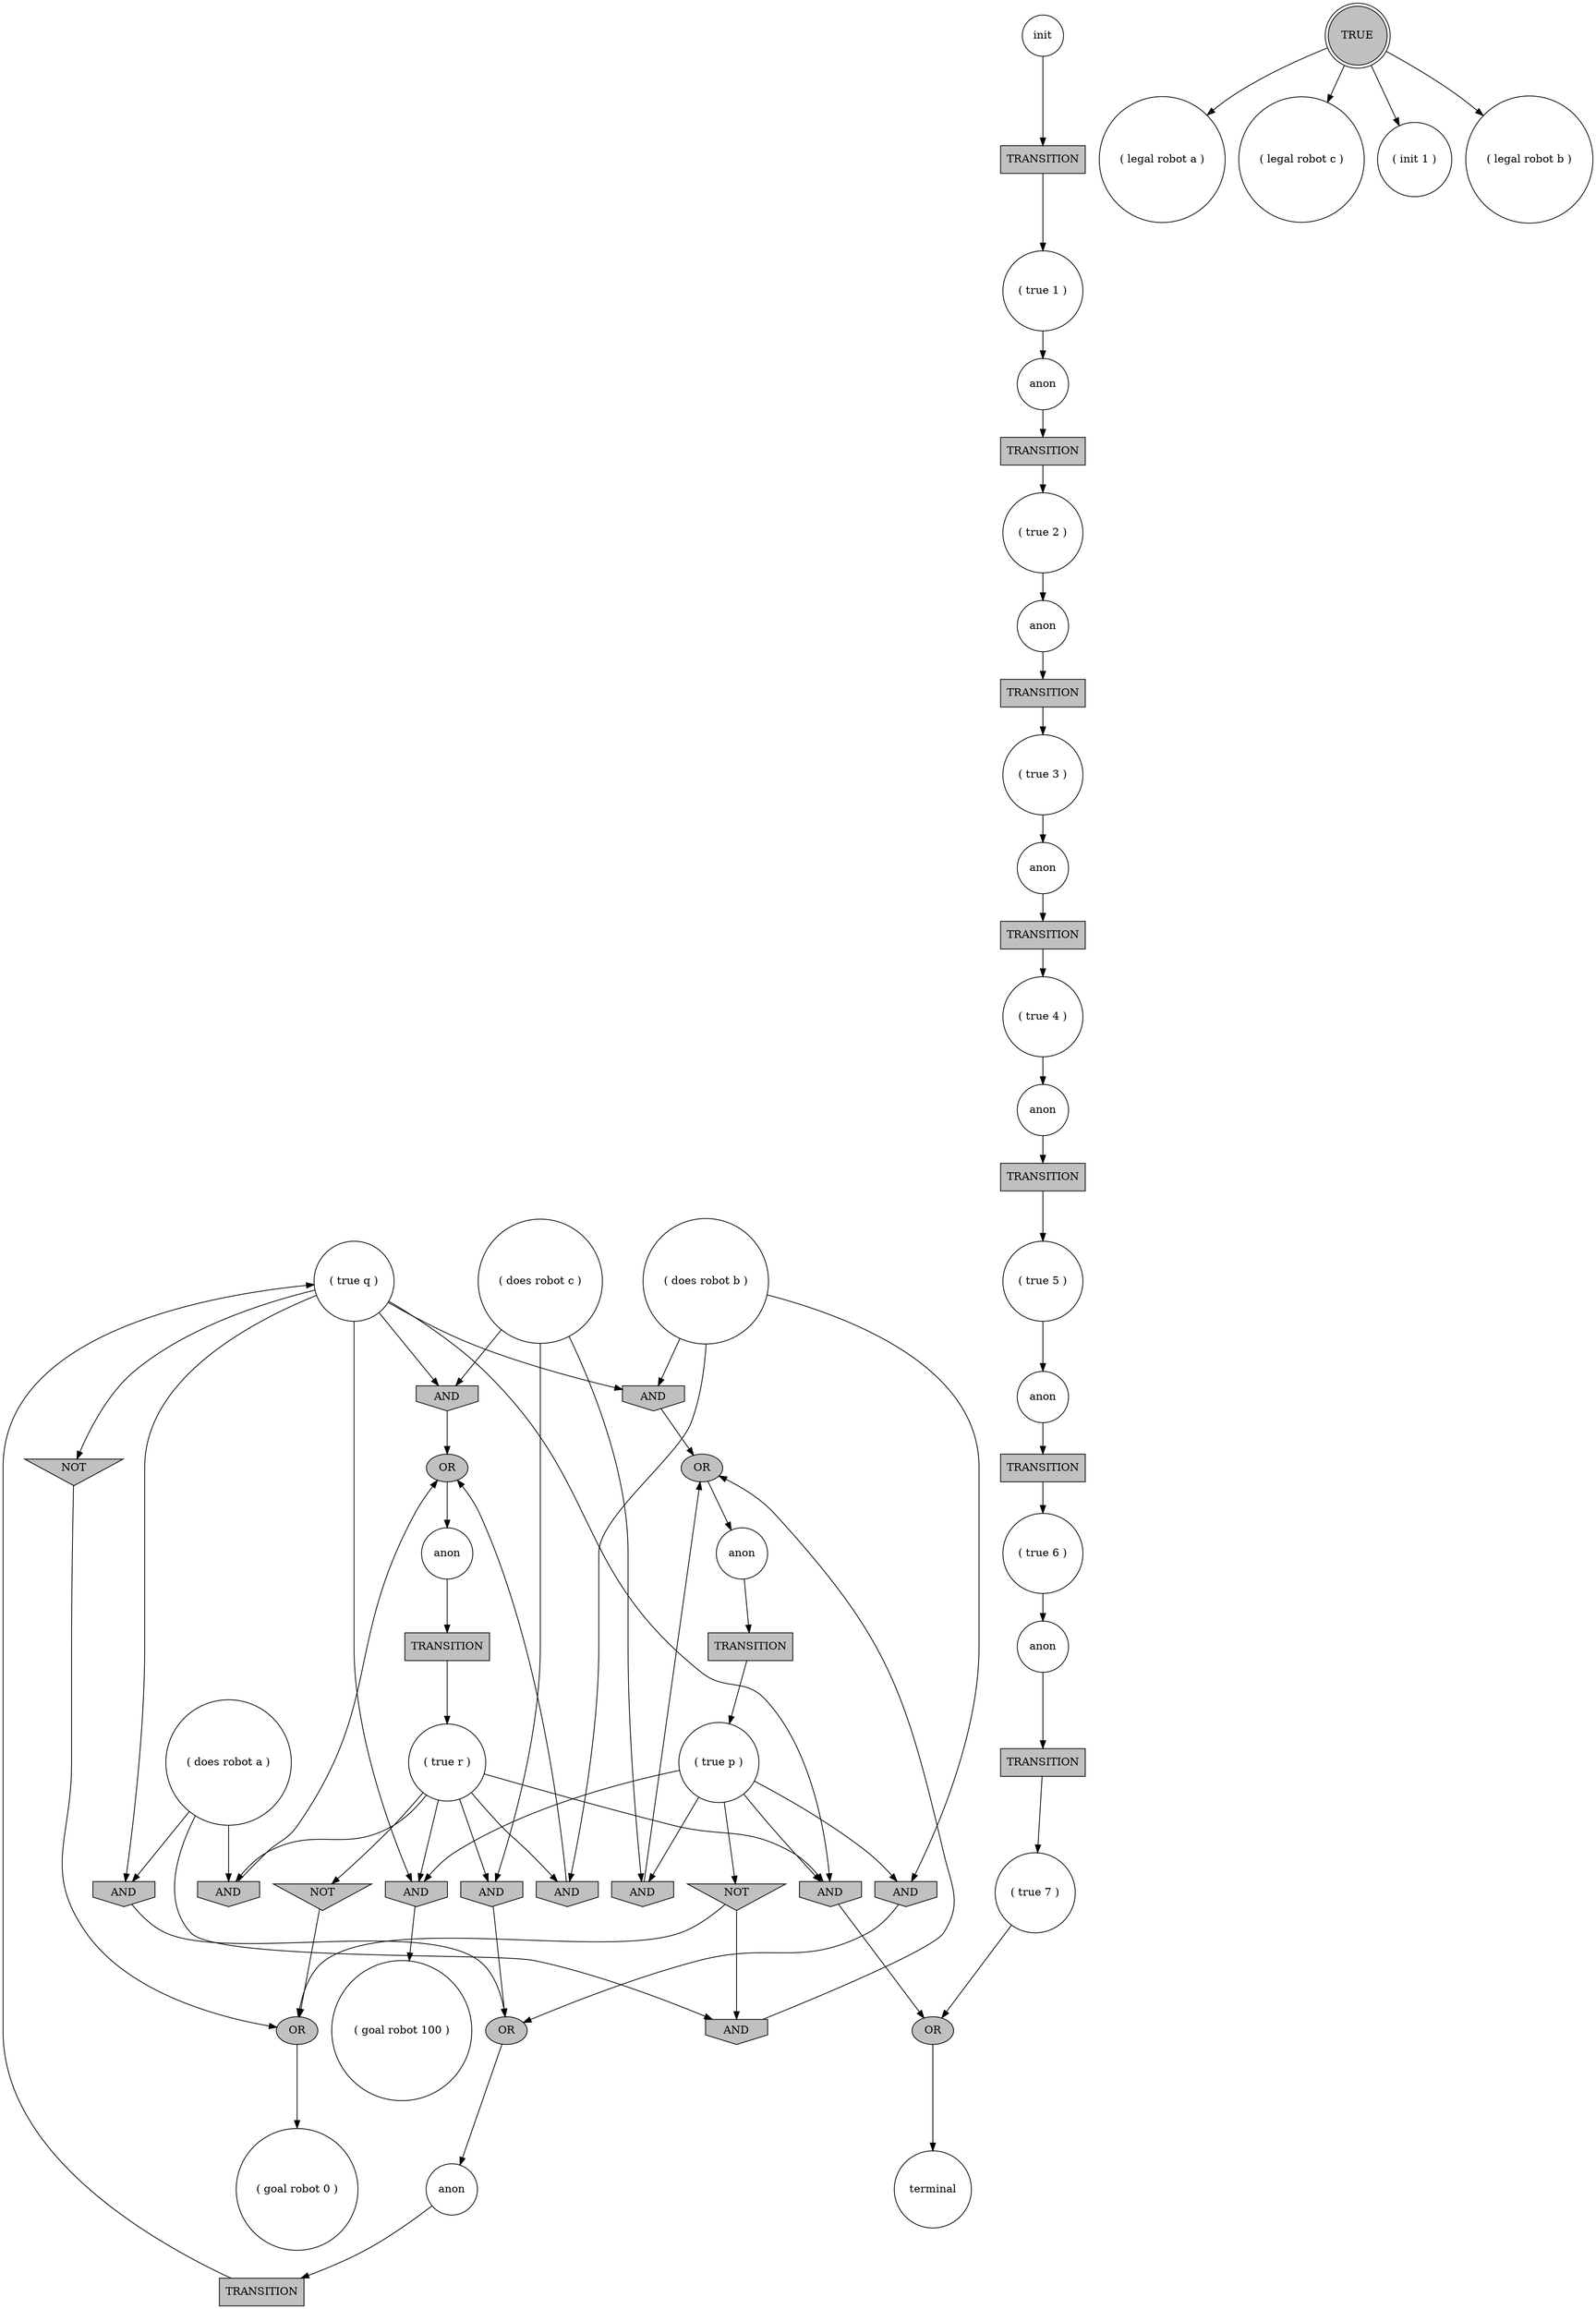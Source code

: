 digraph propNet
{
	"@58dbefd9"[shape=ellipse, style= filled, fillcolor=grey, label="OR"]; "@58dbefd9"->"@1a60826f"; 
	"@4648cf4c"[shape=circle, style= filled, fillcolor=white, label="( true q )"]; "@4648cf4c"->"@4bfabc9a"; "@4648cf4c"->"@31719b30"; "@4648cf4c"->"@7a08717c"; "@4648cf4c"->"@266b9107"; "@4648cf4c"->"@15ad7351"; "@4648cf4c"->"@6f0626fb"; 
	"@7a260320"[shape=circle, style= filled, fillcolor=white, label="anon"]; "@7a260320"->"@6313fea3"; 
	"@7192cd14"[shape=invhouse, style= filled, fillcolor=grey, label="AND"]; "@7192cd14"->"@1a054b92"; 
	"@255078db"[shape=circle, style= filled, fillcolor=white, label="( true 5 )"]; "@255078db"->"@484e888a"; 
	"@5eac06a7"[shape=circle, style= filled, fillcolor=white, label="( does robot b )"]; "@5eac06a7"->"@31719b30"; "@5eac06a7"->"@7192cd14"; "@5eac06a7"->"@6a2e0977"; 
	"@6c943219"[shape=box, style= filled, fillcolor=grey, label="TRANSITION"]; "@6c943219"->"@7d698cc0"; 
	"@1a60826f"[shape=circle, style= filled, fillcolor=white, label="terminal"]; 
	"@5b582a57"[shape=circle, style= filled, fillcolor=white, label="( true 4 )"]; "@5b582a57"->"@4cacea0"; 
	"@555d2e52"[shape=box, style= filled, fillcolor=grey, label="TRANSITION"]; "@555d2e52"->"@4bb0c16c"; 
	"@3d63b571"[shape=ellipse, style= filled, fillcolor=grey, label="OR"]; "@3d63b571"->"@36b0de75"; 
	"@1a054b92"[shape=ellipse, style= filled, fillcolor=grey, label="OR"]; "@1a054b92"->"@150c6aec"; 
	"@7c669bfd"[shape=box, style= filled, fillcolor=grey, label="TRANSITION"]; "@7c669bfd"->"@767eda83"; 
	"@59979437"[shape=circle, style= filled, fillcolor=white, label="( does robot a )"]; "@59979437"->"@7a08717c"; "@59979437"->"@18fe3256"; "@59979437"->"@3e7a2910"; 
	"@20f267d4"[shape=circle, style= filled, fillcolor=white, label="( true 1 )"]; "@20f267d4"->"@3c26640a"; 
	"@4479e95e"[shape=circle, style= filled, fillcolor=white, label="( true 7 )"]; "@4479e95e"->"@58dbefd9"; 
	"@18fe3256"[shape=invhouse, style= filled, fillcolor=grey, label="AND"]; "@18fe3256"->"@1a054b92"; 
	"@7d698cc0"[shape=circle, style= filled, fillcolor=white, label="( true r )"]; "@7d698cc0"->"@4bfabc9a"; "@7d698cc0"->"@5ba8b79a"; "@7d698cc0"->"@11b2d280"; "@7d698cc0"->"@7192cd14"; "@7d698cc0"->"@18fe3256"; "@7d698cc0"->"@266b9107"; 
	"@3c26640a"[shape=circle, style= filled, fillcolor=white, label="anon"]; "@3c26640a"->"@555d2e52"; 
	"@1fa81184"[shape=box, style= filled, fillcolor=grey, label="TRANSITION"]; "@1fa81184"->"@4648cf4c"; 
	"@1ee1794c"[shape=circle, style= filled, fillcolor=white, label="( legal robot a )"]; 
	"@560df3a3"[shape=ellipse, style= filled, fillcolor=grey, label="OR"]; "@560df3a3"->"@4978541c"; 
	"@7a8ca07"[shape=circle, style= filled, fillcolor=white, label="( does robot c )"]; "@7a8ca07"->"@11b2d280"; "@7a8ca07"->"@3abd6e7b"; "@7a8ca07"->"@15ad7351"; 
	"@3416cdb9"[shape=circle, style= filled, fillcolor=white, label="( goal robot 0 )"]; 
	"@6313fea3"[shape=box, style= filled, fillcolor=grey, label="TRANSITION"]; "@6313fea3"->"@5b582a57"; 
	"@5f35da87"[shape=invtriangle, style= filled, fillcolor=grey, label="NOT"]; "@5f35da87"->"@7199d720"; "@5f35da87"->"@3e7a2910"; 
	"@5ba8b79a"[shape=invtriangle, style= filled, fillcolor=grey, label="NOT"]; "@5ba8b79a"->"@7199d720"; 
	"@11b2d280"[shape=invhouse, style= filled, fillcolor=grey, label="AND"]; "@11b2d280"->"@3d63b571"; 
	"@26dacde"[shape=circle, style= filled, fillcolor=white, label="( true 6 )"]; "@26dacde"->"@3c62c692"; 
	"@7199d720"[shape=ellipse, style= filled, fillcolor=grey, label="OR"]; "@7199d720"->"@3416cdb9"; 
	"@11d8bb64"[shape=doublecircle, style= filled, fillcolor=grey, label="TRUE"]; "@11d8bb64"->"@cf0d8"; "@11d8bb64"->"@4a36f26f"; "@11d8bb64"->"@7ae72d3"; "@11d8bb64"->"@1ee1794c"; 
	"@31719b30"[shape=invhouse, style= filled, fillcolor=grey, label="AND"]; "@31719b30"->"@560df3a3"; 
	"@484e888a"[shape=circle, style= filled, fillcolor=white, label="anon"]; "@484e888a"->"@29c734bc"; 
	"@36b0de75"[shape=circle, style= filled, fillcolor=white, label="anon"]; "@36b0de75"->"@1fa81184"; 
	"@1f0e144b"[shape=box, style= filled, fillcolor=grey, label="TRANSITION"]; "@1f0e144b"->"@255078db"; 
	"@3abd6e7b"[shape=invhouse, style= filled, fillcolor=grey, label="AND"]; "@3abd6e7b"->"@560df3a3"; 
	"@cf0d8"[shape=circle, style= filled, fillcolor=white, label="( legal robot c )"]; 
	"@396c3e34"[shape=circle, style= filled, fillcolor=white, label="( true p )"]; "@396c3e34"->"@4bfabc9a"; "@396c3e34"->"@5f35da87"; "@396c3e34"->"@3abd6e7b"; "@396c3e34"->"@6a2e0977"; "@396c3e34"->"@266b9107"; 
	"@6a2e0977"[shape=invhouse, style= filled, fillcolor=grey, label="AND"]; "@6a2e0977"->"@3d63b571"; 
	"@6b5ac003"[shape=box, style= filled, fillcolor=grey, label="TRANSITION"]; "@6b5ac003"->"@20f267d4"; 
	"@4a36f26f"[shape=circle, style= filled, fillcolor=white, label="( init 1 )"]; 
	"@3d7df8c"[shape=circle, style= filled, fillcolor=white, label="init"]; "@3d7df8c"->"@6b5ac003"; 
	"@4bb0c16c"[shape=circle, style= filled, fillcolor=white, label="( true 2 )"]; "@4bb0c16c"->"@2c3da058"; 
	"@150c6aec"[shape=circle, style= filled, fillcolor=white, label="anon"]; "@150c6aec"->"@6c943219"; 
	"@4bfabc9a"[shape=invhouse, style= filled, fillcolor=grey, label="AND"]; "@4bfabc9a"->"@58dbefd9"; 
	"@4978541c"[shape=circle, style= filled, fillcolor=white, label="anon"]; "@4978541c"->"@49efe205"; 
	"@2c3da058"[shape=circle, style= filled, fillcolor=white, label="anon"]; "@2c3da058"->"@7c669bfd"; 
	"@4fffa516"[shape=circle, style= filled, fillcolor=white, label="( goal robot 100 )"]; 
	"@4cacea0"[shape=circle, style= filled, fillcolor=white, label="anon"]; "@4cacea0"->"@1f0e144b"; 
	"@49efe205"[shape=box, style= filled, fillcolor=grey, label="TRANSITION"]; "@49efe205"->"@396c3e34"; 
	"@3e7a2910"[shape=invhouse, style= filled, fillcolor=grey, label="AND"]; "@3e7a2910"->"@560df3a3"; 
	"@4075121f"[shape=box, style= filled, fillcolor=grey, label="TRANSITION"]; "@4075121f"->"@4479e95e"; 
	"@266b9107"[shape=invhouse, style= filled, fillcolor=grey, label="AND"]; "@266b9107"->"@4fffa516"; 
	"@3c62c692"[shape=circle, style= filled, fillcolor=white, label="anon"]; "@3c62c692"->"@4075121f"; 
	"@7a08717c"[shape=invhouse, style= filled, fillcolor=grey, label="AND"]; "@7a08717c"->"@3d63b571"; 
	"@29c734bc"[shape=box, style= filled, fillcolor=grey, label="TRANSITION"]; "@29c734bc"->"@26dacde"; 
	"@15ad7351"[shape=invhouse, style= filled, fillcolor=grey, label="AND"]; "@15ad7351"->"@1a054b92"; 
	"@767eda83"[shape=circle, style= filled, fillcolor=white, label="( true 3 )"]; "@767eda83"->"@7a260320"; 
	"@6f0626fb"[shape=invtriangle, style= filled, fillcolor=grey, label="NOT"]; "@6f0626fb"->"@7199d720"; 
	"@7ae72d3"[shape=circle, style= filled, fillcolor=white, label="( legal robot b )"]; 
}